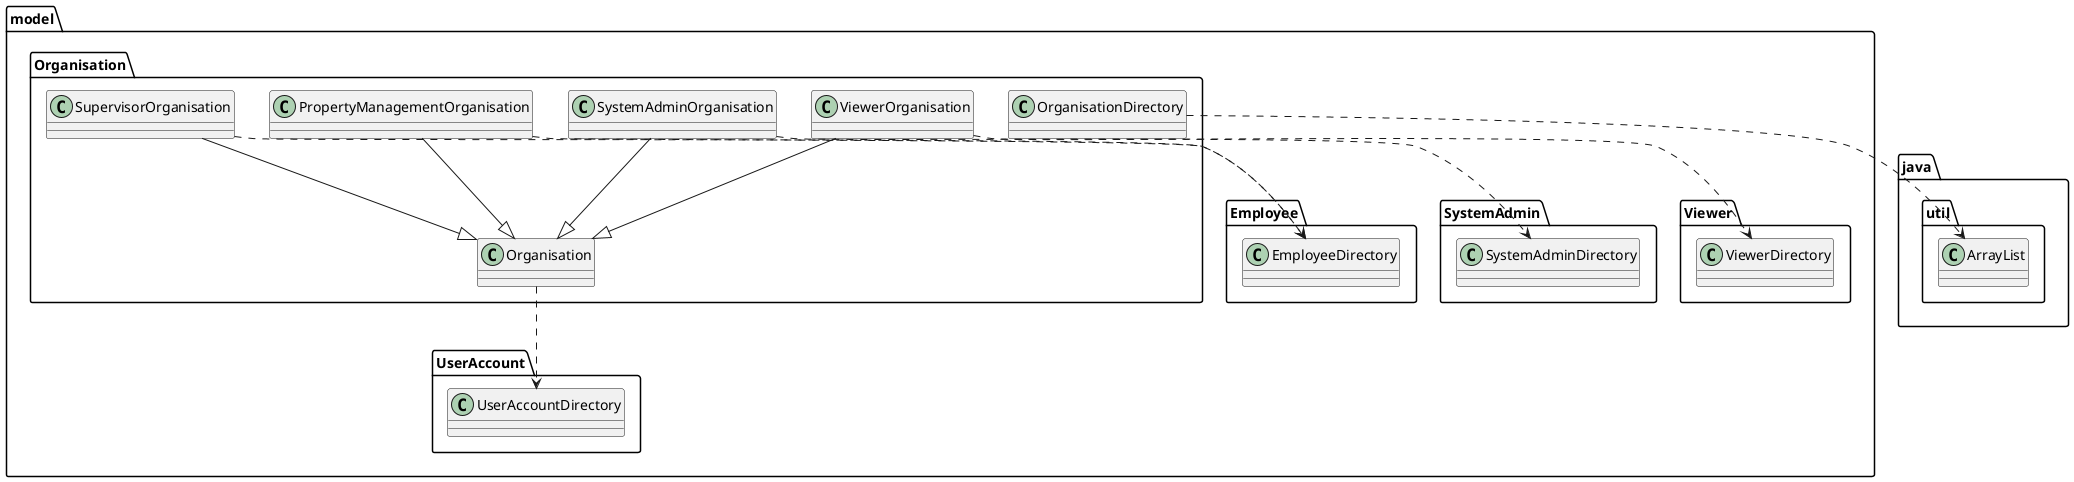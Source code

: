@startuml
class java.util.ArrayList
class model.Employee.EmployeeDirectory
class model.Organisation.Organisation
class model.Organisation.OrganisationDirectory
class model.Organisation.PropertyManagementOrganisation
class model.Organisation.SupervisorOrganisation
class model.Organisation.SystemAdminOrganisation
class model.Organisation.ViewerOrganisation
class model.SystemAdmin.SystemAdminDirectory
class model.UserAccount.UserAccountDirectory
class model.Viewer.ViewerDirectory
model.Organisation.Organisation ..> model.UserAccount.UserAccountDirectory
model.Organisation.OrganisationDirectory ..> java.util.ArrayList
model.Organisation.PropertyManagementOrganisation ..> model.Employee.EmployeeDirectory
model.Organisation.PropertyManagementOrganisation --|> model.Organisation.Organisation
model.Organisation.SupervisorOrganisation ..> model.Employee.EmployeeDirectory
model.Organisation.SupervisorOrganisation --|> model.Organisation.Organisation
model.Organisation.SystemAdminOrganisation --|> model.Organisation.Organisation
model.Organisation.SystemAdminOrganisation ..> model.SystemAdmin.SystemAdminDirectory
model.Organisation.ViewerOrganisation --|> model.Organisation.Organisation
model.Organisation.ViewerOrganisation ..> model.Viewer.ViewerDirectory
@enduml